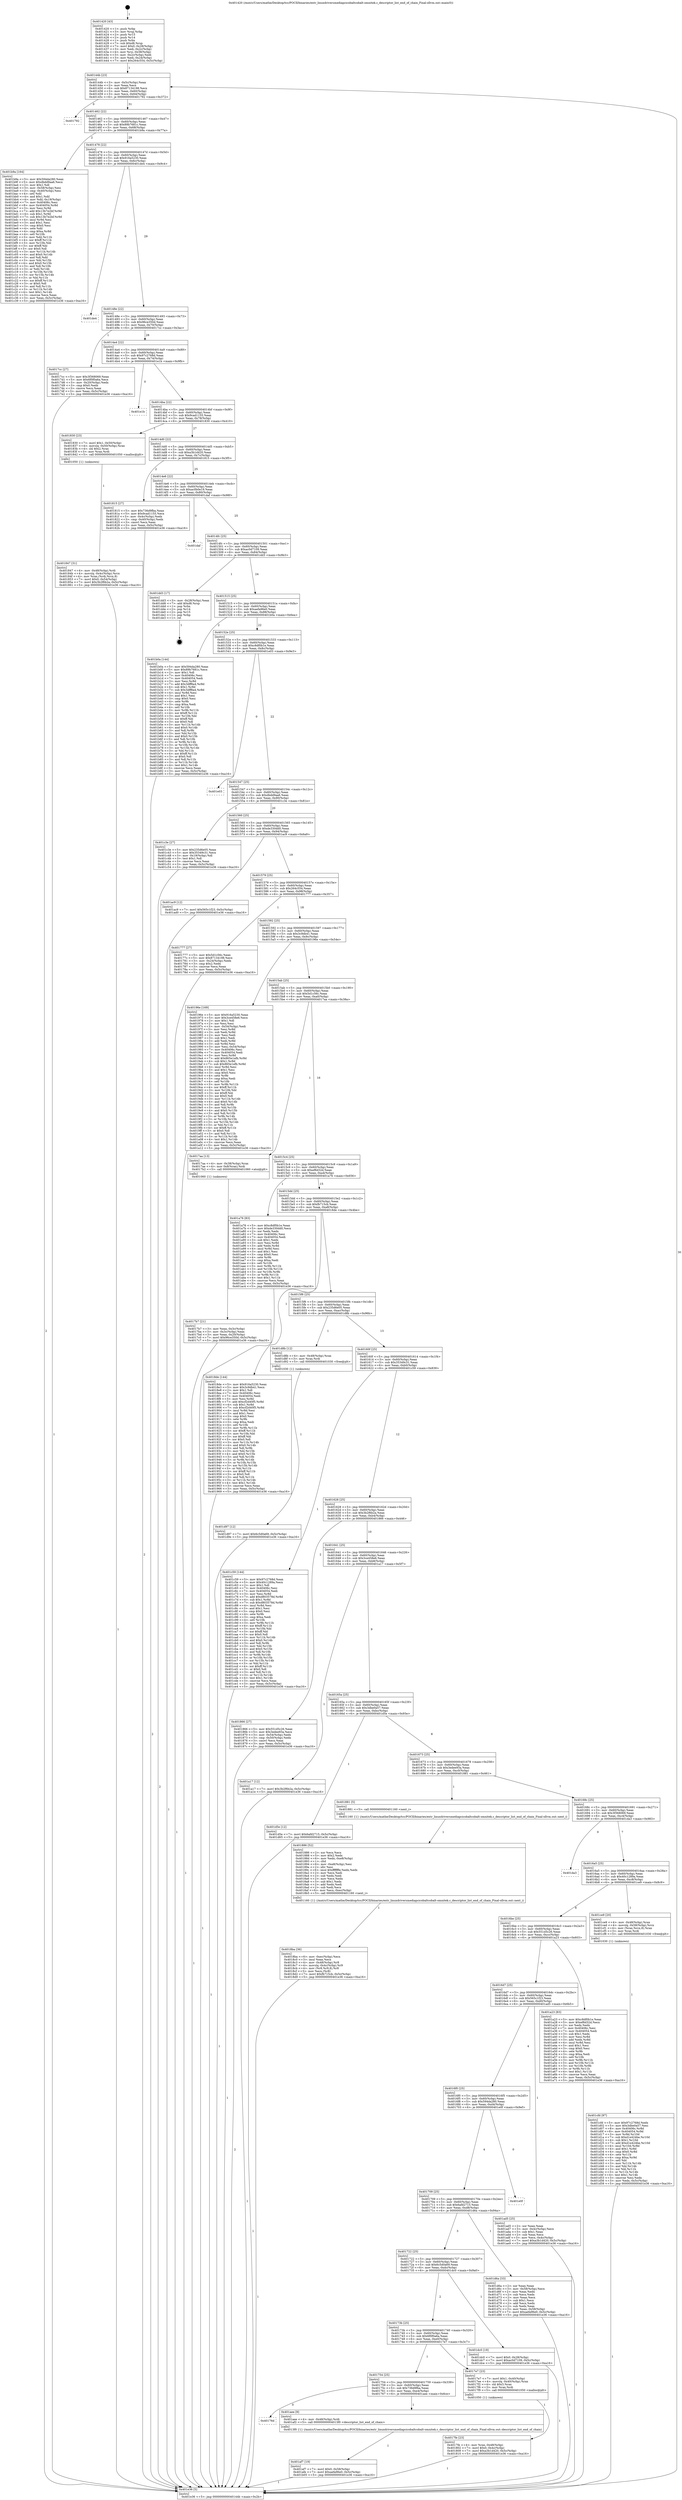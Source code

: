 digraph "0x401420" {
  label = "0x401420 (/mnt/c/Users/mathe/Desktop/tcc/POCII/binaries/extr_linuxdriversmediapcicobaltcobalt-omnitek.c_descriptor_list_end_of_chain_Final-ollvm.out::main(0))"
  labelloc = "t"
  node[shape=record]

  Entry [label="",width=0.3,height=0.3,shape=circle,fillcolor=black,style=filled]
  "0x40144b" [label="{
     0x40144b [23]\l
     | [instrs]\l
     &nbsp;&nbsp;0x40144b \<+3\>: mov -0x5c(%rbp),%eax\l
     &nbsp;&nbsp;0x40144e \<+2\>: mov %eax,%ecx\l
     &nbsp;&nbsp;0x401450 \<+6\>: sub $0x87134198,%ecx\l
     &nbsp;&nbsp;0x401456 \<+3\>: mov %eax,-0x60(%rbp)\l
     &nbsp;&nbsp;0x401459 \<+3\>: mov %ecx,-0x64(%rbp)\l
     &nbsp;&nbsp;0x40145c \<+6\>: je 0000000000401792 \<main+0x372\>\l
  }"]
  "0x401792" [label="{
     0x401792\l
  }", style=dashed]
  "0x401462" [label="{
     0x401462 [22]\l
     | [instrs]\l
     &nbsp;&nbsp;0x401462 \<+5\>: jmp 0000000000401467 \<main+0x47\>\l
     &nbsp;&nbsp;0x401467 \<+3\>: mov -0x60(%rbp),%eax\l
     &nbsp;&nbsp;0x40146a \<+5\>: sub $0x89b7681c,%eax\l
     &nbsp;&nbsp;0x40146f \<+3\>: mov %eax,-0x68(%rbp)\l
     &nbsp;&nbsp;0x401472 \<+6\>: je 0000000000401b9a \<main+0x77a\>\l
  }"]
  Exit [label="",width=0.3,height=0.3,shape=circle,fillcolor=black,style=filled,peripheries=2]
  "0x401b9a" [label="{
     0x401b9a [164]\l
     | [instrs]\l
     &nbsp;&nbsp;0x401b9a \<+5\>: mov $0x594da280,%eax\l
     &nbsp;&nbsp;0x401b9f \<+5\>: mov $0xdbdd9aa6,%ecx\l
     &nbsp;&nbsp;0x401ba4 \<+2\>: mov $0x1,%dl\l
     &nbsp;&nbsp;0x401ba6 \<+3\>: mov -0x58(%rbp),%esi\l
     &nbsp;&nbsp;0x401ba9 \<+3\>: cmp -0x40(%rbp),%esi\l
     &nbsp;&nbsp;0x401bac \<+4\>: setl %dil\l
     &nbsp;&nbsp;0x401bb0 \<+4\>: and $0x1,%dil\l
     &nbsp;&nbsp;0x401bb4 \<+4\>: mov %dil,-0x19(%rbp)\l
     &nbsp;&nbsp;0x401bb8 \<+7\>: mov 0x40406c,%esi\l
     &nbsp;&nbsp;0x401bbf \<+8\>: mov 0x404054,%r8d\l
     &nbsp;&nbsp;0x401bc7 \<+3\>: mov %esi,%r9d\l
     &nbsp;&nbsp;0x401bca \<+7\>: add $0x13b7e2bf,%r9d\l
     &nbsp;&nbsp;0x401bd1 \<+4\>: sub $0x1,%r9d\l
     &nbsp;&nbsp;0x401bd5 \<+7\>: sub $0x13b7e2bf,%r9d\l
     &nbsp;&nbsp;0x401bdc \<+4\>: imul %r9d,%esi\l
     &nbsp;&nbsp;0x401be0 \<+3\>: and $0x1,%esi\l
     &nbsp;&nbsp;0x401be3 \<+3\>: cmp $0x0,%esi\l
     &nbsp;&nbsp;0x401be6 \<+4\>: sete %dil\l
     &nbsp;&nbsp;0x401bea \<+4\>: cmp $0xa,%r8d\l
     &nbsp;&nbsp;0x401bee \<+4\>: setl %r10b\l
     &nbsp;&nbsp;0x401bf2 \<+3\>: mov %dil,%r11b\l
     &nbsp;&nbsp;0x401bf5 \<+4\>: xor $0xff,%r11b\l
     &nbsp;&nbsp;0x401bf9 \<+3\>: mov %r10b,%bl\l
     &nbsp;&nbsp;0x401bfc \<+3\>: xor $0xff,%bl\l
     &nbsp;&nbsp;0x401bff \<+3\>: xor $0x0,%dl\l
     &nbsp;&nbsp;0x401c02 \<+3\>: mov %r11b,%r14b\l
     &nbsp;&nbsp;0x401c05 \<+4\>: and $0x0,%r14b\l
     &nbsp;&nbsp;0x401c09 \<+3\>: and %dl,%dil\l
     &nbsp;&nbsp;0x401c0c \<+3\>: mov %bl,%r15b\l
     &nbsp;&nbsp;0x401c0f \<+4\>: and $0x0,%r15b\l
     &nbsp;&nbsp;0x401c13 \<+3\>: and %dl,%r10b\l
     &nbsp;&nbsp;0x401c16 \<+3\>: or %dil,%r14b\l
     &nbsp;&nbsp;0x401c19 \<+3\>: or %r10b,%r15b\l
     &nbsp;&nbsp;0x401c1c \<+3\>: xor %r15b,%r14b\l
     &nbsp;&nbsp;0x401c1f \<+3\>: or %bl,%r11b\l
     &nbsp;&nbsp;0x401c22 \<+4\>: xor $0xff,%r11b\l
     &nbsp;&nbsp;0x401c26 \<+3\>: or $0x0,%dl\l
     &nbsp;&nbsp;0x401c29 \<+3\>: and %dl,%r11b\l
     &nbsp;&nbsp;0x401c2c \<+3\>: or %r11b,%r14b\l
     &nbsp;&nbsp;0x401c2f \<+4\>: test $0x1,%r14b\l
     &nbsp;&nbsp;0x401c33 \<+3\>: cmovne %ecx,%eax\l
     &nbsp;&nbsp;0x401c36 \<+3\>: mov %eax,-0x5c(%rbp)\l
     &nbsp;&nbsp;0x401c39 \<+5\>: jmp 0000000000401e36 \<main+0xa16\>\l
  }"]
  "0x401478" [label="{
     0x401478 [22]\l
     | [instrs]\l
     &nbsp;&nbsp;0x401478 \<+5\>: jmp 000000000040147d \<main+0x5d\>\l
     &nbsp;&nbsp;0x40147d \<+3\>: mov -0x60(%rbp),%eax\l
     &nbsp;&nbsp;0x401480 \<+5\>: sub $0x916a5230,%eax\l
     &nbsp;&nbsp;0x401485 \<+3\>: mov %eax,-0x6c(%rbp)\l
     &nbsp;&nbsp;0x401488 \<+6\>: je 0000000000401de4 \<main+0x9c4\>\l
  }"]
  "0x401d97" [label="{
     0x401d97 [12]\l
     | [instrs]\l
     &nbsp;&nbsp;0x401d97 \<+7\>: movl $0x6c5d0a69,-0x5c(%rbp)\l
     &nbsp;&nbsp;0x401d9e \<+5\>: jmp 0000000000401e36 \<main+0xa16\>\l
  }"]
  "0x401de4" [label="{
     0x401de4\l
  }", style=dashed]
  "0x40148e" [label="{
     0x40148e [22]\l
     | [instrs]\l
     &nbsp;&nbsp;0x40148e \<+5\>: jmp 0000000000401493 \<main+0x73\>\l
     &nbsp;&nbsp;0x401493 \<+3\>: mov -0x60(%rbp),%eax\l
     &nbsp;&nbsp;0x401496 \<+5\>: sub $0x96ce350d,%eax\l
     &nbsp;&nbsp;0x40149b \<+3\>: mov %eax,-0x70(%rbp)\l
     &nbsp;&nbsp;0x40149e \<+6\>: je 00000000004017cc \<main+0x3ac\>\l
  }"]
  "0x401cfd" [label="{
     0x401cfd [97]\l
     | [instrs]\l
     &nbsp;&nbsp;0x401cfd \<+5\>: mov $0x97c2768d,%edx\l
     &nbsp;&nbsp;0x401d02 \<+5\>: mov $0x3dbe0a57,%esi\l
     &nbsp;&nbsp;0x401d07 \<+8\>: mov 0x40406c,%r8d\l
     &nbsp;&nbsp;0x401d0f \<+8\>: mov 0x404054,%r9d\l
     &nbsp;&nbsp;0x401d17 \<+3\>: mov %r8d,%r10d\l
     &nbsp;&nbsp;0x401d1a \<+7\>: sub $0xd1e424be,%r10d\l
     &nbsp;&nbsp;0x401d21 \<+4\>: sub $0x1,%r10d\l
     &nbsp;&nbsp;0x401d25 \<+7\>: add $0xd1e424be,%r10d\l
     &nbsp;&nbsp;0x401d2c \<+4\>: imul %r10d,%r8d\l
     &nbsp;&nbsp;0x401d30 \<+4\>: and $0x1,%r8d\l
     &nbsp;&nbsp;0x401d34 \<+4\>: cmp $0x0,%r8d\l
     &nbsp;&nbsp;0x401d38 \<+4\>: sete %r11b\l
     &nbsp;&nbsp;0x401d3c \<+4\>: cmp $0xa,%r9d\l
     &nbsp;&nbsp;0x401d40 \<+3\>: setl %bl\l
     &nbsp;&nbsp;0x401d43 \<+3\>: mov %r11b,%r14b\l
     &nbsp;&nbsp;0x401d46 \<+3\>: and %bl,%r14b\l
     &nbsp;&nbsp;0x401d49 \<+3\>: xor %bl,%r11b\l
     &nbsp;&nbsp;0x401d4c \<+3\>: or %r11b,%r14b\l
     &nbsp;&nbsp;0x401d4f \<+4\>: test $0x1,%r14b\l
     &nbsp;&nbsp;0x401d53 \<+3\>: cmovne %esi,%edx\l
     &nbsp;&nbsp;0x401d56 \<+3\>: mov %edx,-0x5c(%rbp)\l
     &nbsp;&nbsp;0x401d59 \<+5\>: jmp 0000000000401e36 \<main+0xa16\>\l
  }"]
  "0x4017cc" [label="{
     0x4017cc [27]\l
     | [instrs]\l
     &nbsp;&nbsp;0x4017cc \<+5\>: mov $0x3f368069,%eax\l
     &nbsp;&nbsp;0x4017d1 \<+5\>: mov $0x6f0f0a6a,%ecx\l
     &nbsp;&nbsp;0x4017d6 \<+3\>: mov -0x20(%rbp),%edx\l
     &nbsp;&nbsp;0x4017d9 \<+3\>: cmp $0x0,%edx\l
     &nbsp;&nbsp;0x4017dc \<+3\>: cmove %ecx,%eax\l
     &nbsp;&nbsp;0x4017df \<+3\>: mov %eax,-0x5c(%rbp)\l
     &nbsp;&nbsp;0x4017e2 \<+5\>: jmp 0000000000401e36 \<main+0xa16\>\l
  }"]
  "0x4014a4" [label="{
     0x4014a4 [22]\l
     | [instrs]\l
     &nbsp;&nbsp;0x4014a4 \<+5\>: jmp 00000000004014a9 \<main+0x89\>\l
     &nbsp;&nbsp;0x4014a9 \<+3\>: mov -0x60(%rbp),%eax\l
     &nbsp;&nbsp;0x4014ac \<+5\>: sub $0x97c2768d,%eax\l
     &nbsp;&nbsp;0x4014b1 \<+3\>: mov %eax,-0x74(%rbp)\l
     &nbsp;&nbsp;0x4014b4 \<+6\>: je 0000000000401e1b \<main+0x9fb\>\l
  }"]
  "0x401af7" [label="{
     0x401af7 [19]\l
     | [instrs]\l
     &nbsp;&nbsp;0x401af7 \<+7\>: movl $0x0,-0x58(%rbp)\l
     &nbsp;&nbsp;0x401afe \<+7\>: movl $0xaefa96e0,-0x5c(%rbp)\l
     &nbsp;&nbsp;0x401b05 \<+5\>: jmp 0000000000401e36 \<main+0xa16\>\l
  }"]
  "0x401e1b" [label="{
     0x401e1b\l
  }", style=dashed]
  "0x4014ba" [label="{
     0x4014ba [22]\l
     | [instrs]\l
     &nbsp;&nbsp;0x4014ba \<+5\>: jmp 00000000004014bf \<main+0x9f\>\l
     &nbsp;&nbsp;0x4014bf \<+3\>: mov -0x60(%rbp),%eax\l
     &nbsp;&nbsp;0x4014c2 \<+5\>: sub $0x9cad1155,%eax\l
     &nbsp;&nbsp;0x4014c7 \<+3\>: mov %eax,-0x78(%rbp)\l
     &nbsp;&nbsp;0x4014ca \<+6\>: je 0000000000401830 \<main+0x410\>\l
  }"]
  "0x40176d" [label="{
     0x40176d\l
  }", style=dashed]
  "0x401830" [label="{
     0x401830 [23]\l
     | [instrs]\l
     &nbsp;&nbsp;0x401830 \<+7\>: movl $0x1,-0x50(%rbp)\l
     &nbsp;&nbsp;0x401837 \<+4\>: movslq -0x50(%rbp),%rax\l
     &nbsp;&nbsp;0x40183b \<+4\>: shl $0x2,%rax\l
     &nbsp;&nbsp;0x40183f \<+3\>: mov %rax,%rdi\l
     &nbsp;&nbsp;0x401842 \<+5\>: call 0000000000401050 \<malloc@plt\>\l
     | [calls]\l
     &nbsp;&nbsp;0x401050 \{1\} (unknown)\l
  }"]
  "0x4014d0" [label="{
     0x4014d0 [22]\l
     | [instrs]\l
     &nbsp;&nbsp;0x4014d0 \<+5\>: jmp 00000000004014d5 \<main+0xb5\>\l
     &nbsp;&nbsp;0x4014d5 \<+3\>: mov -0x60(%rbp),%eax\l
     &nbsp;&nbsp;0x4014d8 \<+5\>: sub $0xa3b1d420,%eax\l
     &nbsp;&nbsp;0x4014dd \<+3\>: mov %eax,-0x7c(%rbp)\l
     &nbsp;&nbsp;0x4014e0 \<+6\>: je 0000000000401815 \<main+0x3f5\>\l
  }"]
  "0x401aee" [label="{
     0x401aee [9]\l
     | [instrs]\l
     &nbsp;&nbsp;0x401aee \<+4\>: mov -0x48(%rbp),%rdi\l
     &nbsp;&nbsp;0x401af2 \<+5\>: call 00000000004013f0 \<descriptor_list_end_of_chain\>\l
     | [calls]\l
     &nbsp;&nbsp;0x4013f0 \{1\} (/mnt/c/Users/mathe/Desktop/tcc/POCII/binaries/extr_linuxdriversmediapcicobaltcobalt-omnitek.c_descriptor_list_end_of_chain_Final-ollvm.out::descriptor_list_end_of_chain)\l
  }"]
  "0x401815" [label="{
     0x401815 [27]\l
     | [instrs]\l
     &nbsp;&nbsp;0x401815 \<+5\>: mov $0x736d9fba,%eax\l
     &nbsp;&nbsp;0x40181a \<+5\>: mov $0x9cad1155,%ecx\l
     &nbsp;&nbsp;0x40181f \<+3\>: mov -0x4c(%rbp),%edx\l
     &nbsp;&nbsp;0x401822 \<+3\>: cmp -0x40(%rbp),%edx\l
     &nbsp;&nbsp;0x401825 \<+3\>: cmovl %ecx,%eax\l
     &nbsp;&nbsp;0x401828 \<+3\>: mov %eax,-0x5c(%rbp)\l
     &nbsp;&nbsp;0x40182b \<+5\>: jmp 0000000000401e36 \<main+0xa16\>\l
  }"]
  "0x4014e6" [label="{
     0x4014e6 [22]\l
     | [instrs]\l
     &nbsp;&nbsp;0x4014e6 \<+5\>: jmp 00000000004014eb \<main+0xcb\>\l
     &nbsp;&nbsp;0x4014eb \<+3\>: mov -0x60(%rbp),%eax\l
     &nbsp;&nbsp;0x4014ee \<+5\>: sub $0xac0b0e19,%eax\l
     &nbsp;&nbsp;0x4014f3 \<+3\>: mov %eax,-0x80(%rbp)\l
     &nbsp;&nbsp;0x4014f6 \<+6\>: je 0000000000401daf \<main+0x98f\>\l
  }"]
  "0x4018ba" [label="{
     0x4018ba [36]\l
     | [instrs]\l
     &nbsp;&nbsp;0x4018ba \<+6\>: mov -0xec(%rbp),%ecx\l
     &nbsp;&nbsp;0x4018c0 \<+3\>: imul %eax,%ecx\l
     &nbsp;&nbsp;0x4018c3 \<+4\>: mov -0x48(%rbp),%r8\l
     &nbsp;&nbsp;0x4018c7 \<+4\>: movslq -0x4c(%rbp),%r9\l
     &nbsp;&nbsp;0x4018cb \<+4\>: mov (%r8,%r9,8),%r8\l
     &nbsp;&nbsp;0x4018cf \<+3\>: mov %ecx,(%r8)\l
     &nbsp;&nbsp;0x4018d2 \<+7\>: movl $0xfb715cb,-0x5c(%rbp)\l
     &nbsp;&nbsp;0x4018d9 \<+5\>: jmp 0000000000401e36 \<main+0xa16\>\l
  }"]
  "0x401daf" [label="{
     0x401daf\l
  }", style=dashed]
  "0x4014fc" [label="{
     0x4014fc [25]\l
     | [instrs]\l
     &nbsp;&nbsp;0x4014fc \<+5\>: jmp 0000000000401501 \<main+0xe1\>\l
     &nbsp;&nbsp;0x401501 \<+3\>: mov -0x60(%rbp),%eax\l
     &nbsp;&nbsp;0x401504 \<+5\>: sub $0xac0d7109,%eax\l
     &nbsp;&nbsp;0x401509 \<+6\>: mov %eax,-0x84(%rbp)\l
     &nbsp;&nbsp;0x40150f \<+6\>: je 0000000000401dd3 \<main+0x9b3\>\l
  }"]
  "0x401886" [label="{
     0x401886 [52]\l
     | [instrs]\l
     &nbsp;&nbsp;0x401886 \<+2\>: xor %ecx,%ecx\l
     &nbsp;&nbsp;0x401888 \<+5\>: mov $0x2,%edx\l
     &nbsp;&nbsp;0x40188d \<+6\>: mov %edx,-0xe8(%rbp)\l
     &nbsp;&nbsp;0x401893 \<+1\>: cltd\l
     &nbsp;&nbsp;0x401894 \<+6\>: mov -0xe8(%rbp),%esi\l
     &nbsp;&nbsp;0x40189a \<+2\>: idiv %esi\l
     &nbsp;&nbsp;0x40189c \<+6\>: imul $0xfffffffe,%edx,%edx\l
     &nbsp;&nbsp;0x4018a2 \<+2\>: mov %ecx,%edi\l
     &nbsp;&nbsp;0x4018a4 \<+2\>: sub %edx,%edi\l
     &nbsp;&nbsp;0x4018a6 \<+2\>: mov %ecx,%edx\l
     &nbsp;&nbsp;0x4018a8 \<+3\>: sub $0x1,%edx\l
     &nbsp;&nbsp;0x4018ab \<+2\>: add %edx,%edi\l
     &nbsp;&nbsp;0x4018ad \<+2\>: sub %edi,%ecx\l
     &nbsp;&nbsp;0x4018af \<+6\>: mov %ecx,-0xec(%rbp)\l
     &nbsp;&nbsp;0x4018b5 \<+5\>: call 0000000000401160 \<next_i\>\l
     | [calls]\l
     &nbsp;&nbsp;0x401160 \{1\} (/mnt/c/Users/mathe/Desktop/tcc/POCII/binaries/extr_linuxdriversmediapcicobaltcobalt-omnitek.c_descriptor_list_end_of_chain_Final-ollvm.out::next_i)\l
  }"]
  "0x401dd3" [label="{
     0x401dd3 [17]\l
     | [instrs]\l
     &nbsp;&nbsp;0x401dd3 \<+3\>: mov -0x28(%rbp),%eax\l
     &nbsp;&nbsp;0x401dd6 \<+7\>: add $0xd8,%rsp\l
     &nbsp;&nbsp;0x401ddd \<+1\>: pop %rbx\l
     &nbsp;&nbsp;0x401dde \<+2\>: pop %r14\l
     &nbsp;&nbsp;0x401de0 \<+2\>: pop %r15\l
     &nbsp;&nbsp;0x401de2 \<+1\>: pop %rbp\l
     &nbsp;&nbsp;0x401de3 \<+1\>: ret\l
  }"]
  "0x401515" [label="{
     0x401515 [25]\l
     | [instrs]\l
     &nbsp;&nbsp;0x401515 \<+5\>: jmp 000000000040151a \<main+0xfa\>\l
     &nbsp;&nbsp;0x40151a \<+3\>: mov -0x60(%rbp),%eax\l
     &nbsp;&nbsp;0x40151d \<+5\>: sub $0xaefa96e0,%eax\l
     &nbsp;&nbsp;0x401522 \<+6\>: mov %eax,-0x88(%rbp)\l
     &nbsp;&nbsp;0x401528 \<+6\>: je 0000000000401b0a \<main+0x6ea\>\l
  }"]
  "0x401847" [label="{
     0x401847 [31]\l
     | [instrs]\l
     &nbsp;&nbsp;0x401847 \<+4\>: mov -0x48(%rbp),%rdi\l
     &nbsp;&nbsp;0x40184b \<+4\>: movslq -0x4c(%rbp),%rcx\l
     &nbsp;&nbsp;0x40184f \<+4\>: mov %rax,(%rdi,%rcx,8)\l
     &nbsp;&nbsp;0x401853 \<+7\>: movl $0x0,-0x54(%rbp)\l
     &nbsp;&nbsp;0x40185a \<+7\>: movl $0x3b2f6b2a,-0x5c(%rbp)\l
     &nbsp;&nbsp;0x401861 \<+5\>: jmp 0000000000401e36 \<main+0xa16\>\l
  }"]
  "0x401b0a" [label="{
     0x401b0a [144]\l
     | [instrs]\l
     &nbsp;&nbsp;0x401b0a \<+5\>: mov $0x594da280,%eax\l
     &nbsp;&nbsp;0x401b0f \<+5\>: mov $0x89b7681c,%ecx\l
     &nbsp;&nbsp;0x401b14 \<+2\>: mov $0x1,%dl\l
     &nbsp;&nbsp;0x401b16 \<+7\>: mov 0x40406c,%esi\l
     &nbsp;&nbsp;0x401b1d \<+7\>: mov 0x404054,%edi\l
     &nbsp;&nbsp;0x401b24 \<+3\>: mov %esi,%r8d\l
     &nbsp;&nbsp;0x401b27 \<+7\>: add $0x3dff8a4,%r8d\l
     &nbsp;&nbsp;0x401b2e \<+4\>: sub $0x1,%r8d\l
     &nbsp;&nbsp;0x401b32 \<+7\>: sub $0x3dff8a4,%r8d\l
     &nbsp;&nbsp;0x401b39 \<+4\>: imul %r8d,%esi\l
     &nbsp;&nbsp;0x401b3d \<+3\>: and $0x1,%esi\l
     &nbsp;&nbsp;0x401b40 \<+3\>: cmp $0x0,%esi\l
     &nbsp;&nbsp;0x401b43 \<+4\>: sete %r9b\l
     &nbsp;&nbsp;0x401b47 \<+3\>: cmp $0xa,%edi\l
     &nbsp;&nbsp;0x401b4a \<+4\>: setl %r10b\l
     &nbsp;&nbsp;0x401b4e \<+3\>: mov %r9b,%r11b\l
     &nbsp;&nbsp;0x401b51 \<+4\>: xor $0xff,%r11b\l
     &nbsp;&nbsp;0x401b55 \<+3\>: mov %r10b,%bl\l
     &nbsp;&nbsp;0x401b58 \<+3\>: xor $0xff,%bl\l
     &nbsp;&nbsp;0x401b5b \<+3\>: xor $0x0,%dl\l
     &nbsp;&nbsp;0x401b5e \<+3\>: mov %r11b,%r14b\l
     &nbsp;&nbsp;0x401b61 \<+4\>: and $0x0,%r14b\l
     &nbsp;&nbsp;0x401b65 \<+3\>: and %dl,%r9b\l
     &nbsp;&nbsp;0x401b68 \<+3\>: mov %bl,%r15b\l
     &nbsp;&nbsp;0x401b6b \<+4\>: and $0x0,%r15b\l
     &nbsp;&nbsp;0x401b6f \<+3\>: and %dl,%r10b\l
     &nbsp;&nbsp;0x401b72 \<+3\>: or %r9b,%r14b\l
     &nbsp;&nbsp;0x401b75 \<+3\>: or %r10b,%r15b\l
     &nbsp;&nbsp;0x401b78 \<+3\>: xor %r15b,%r14b\l
     &nbsp;&nbsp;0x401b7b \<+3\>: or %bl,%r11b\l
     &nbsp;&nbsp;0x401b7e \<+4\>: xor $0xff,%r11b\l
     &nbsp;&nbsp;0x401b82 \<+3\>: or $0x0,%dl\l
     &nbsp;&nbsp;0x401b85 \<+3\>: and %dl,%r11b\l
     &nbsp;&nbsp;0x401b88 \<+3\>: or %r11b,%r14b\l
     &nbsp;&nbsp;0x401b8b \<+4\>: test $0x1,%r14b\l
     &nbsp;&nbsp;0x401b8f \<+3\>: cmovne %ecx,%eax\l
     &nbsp;&nbsp;0x401b92 \<+3\>: mov %eax,-0x5c(%rbp)\l
     &nbsp;&nbsp;0x401b95 \<+5\>: jmp 0000000000401e36 \<main+0xa16\>\l
  }"]
  "0x40152e" [label="{
     0x40152e [25]\l
     | [instrs]\l
     &nbsp;&nbsp;0x40152e \<+5\>: jmp 0000000000401533 \<main+0x113\>\l
     &nbsp;&nbsp;0x401533 \<+3\>: mov -0x60(%rbp),%eax\l
     &nbsp;&nbsp;0x401536 \<+5\>: sub $0xc8df0b1e,%eax\l
     &nbsp;&nbsp;0x40153b \<+6\>: mov %eax,-0x8c(%rbp)\l
     &nbsp;&nbsp;0x401541 \<+6\>: je 0000000000401e03 \<main+0x9e3\>\l
  }"]
  "0x4017fe" [label="{
     0x4017fe [23]\l
     | [instrs]\l
     &nbsp;&nbsp;0x4017fe \<+4\>: mov %rax,-0x48(%rbp)\l
     &nbsp;&nbsp;0x401802 \<+7\>: movl $0x0,-0x4c(%rbp)\l
     &nbsp;&nbsp;0x401809 \<+7\>: movl $0xa3b1d420,-0x5c(%rbp)\l
     &nbsp;&nbsp;0x401810 \<+5\>: jmp 0000000000401e36 \<main+0xa16\>\l
  }"]
  "0x401e03" [label="{
     0x401e03\l
  }", style=dashed]
  "0x401547" [label="{
     0x401547 [25]\l
     | [instrs]\l
     &nbsp;&nbsp;0x401547 \<+5\>: jmp 000000000040154c \<main+0x12c\>\l
     &nbsp;&nbsp;0x40154c \<+3\>: mov -0x60(%rbp),%eax\l
     &nbsp;&nbsp;0x40154f \<+5\>: sub $0xdbdd9aa6,%eax\l
     &nbsp;&nbsp;0x401554 \<+6\>: mov %eax,-0x90(%rbp)\l
     &nbsp;&nbsp;0x40155a \<+6\>: je 0000000000401c3e \<main+0x81e\>\l
  }"]
  "0x401754" [label="{
     0x401754 [25]\l
     | [instrs]\l
     &nbsp;&nbsp;0x401754 \<+5\>: jmp 0000000000401759 \<main+0x339\>\l
     &nbsp;&nbsp;0x401759 \<+3\>: mov -0x60(%rbp),%eax\l
     &nbsp;&nbsp;0x40175c \<+5\>: sub $0x736d9fba,%eax\l
     &nbsp;&nbsp;0x401761 \<+6\>: mov %eax,-0xe4(%rbp)\l
     &nbsp;&nbsp;0x401767 \<+6\>: je 0000000000401aee \<main+0x6ce\>\l
  }"]
  "0x401c3e" [label="{
     0x401c3e [27]\l
     | [instrs]\l
     &nbsp;&nbsp;0x401c3e \<+5\>: mov $0x235d6e05,%eax\l
     &nbsp;&nbsp;0x401c43 \<+5\>: mov $0x35349c31,%ecx\l
     &nbsp;&nbsp;0x401c48 \<+3\>: mov -0x19(%rbp),%dl\l
     &nbsp;&nbsp;0x401c4b \<+3\>: test $0x1,%dl\l
     &nbsp;&nbsp;0x401c4e \<+3\>: cmovne %ecx,%eax\l
     &nbsp;&nbsp;0x401c51 \<+3\>: mov %eax,-0x5c(%rbp)\l
     &nbsp;&nbsp;0x401c54 \<+5\>: jmp 0000000000401e36 \<main+0xa16\>\l
  }"]
  "0x401560" [label="{
     0x401560 [25]\l
     | [instrs]\l
     &nbsp;&nbsp;0x401560 \<+5\>: jmp 0000000000401565 \<main+0x145\>\l
     &nbsp;&nbsp;0x401565 \<+3\>: mov -0x60(%rbp),%eax\l
     &nbsp;&nbsp;0x401568 \<+5\>: sub $0xde330dd0,%eax\l
     &nbsp;&nbsp;0x40156d \<+6\>: mov %eax,-0x94(%rbp)\l
     &nbsp;&nbsp;0x401573 \<+6\>: je 0000000000401ac9 \<main+0x6a9\>\l
  }"]
  "0x4017e7" [label="{
     0x4017e7 [23]\l
     | [instrs]\l
     &nbsp;&nbsp;0x4017e7 \<+7\>: movl $0x1,-0x40(%rbp)\l
     &nbsp;&nbsp;0x4017ee \<+4\>: movslq -0x40(%rbp),%rax\l
     &nbsp;&nbsp;0x4017f2 \<+4\>: shl $0x3,%rax\l
     &nbsp;&nbsp;0x4017f6 \<+3\>: mov %rax,%rdi\l
     &nbsp;&nbsp;0x4017f9 \<+5\>: call 0000000000401050 \<malloc@plt\>\l
     | [calls]\l
     &nbsp;&nbsp;0x401050 \{1\} (unknown)\l
  }"]
  "0x401ac9" [label="{
     0x401ac9 [12]\l
     | [instrs]\l
     &nbsp;&nbsp;0x401ac9 \<+7\>: movl $0x565c1f23,-0x5c(%rbp)\l
     &nbsp;&nbsp;0x401ad0 \<+5\>: jmp 0000000000401e36 \<main+0xa16\>\l
  }"]
  "0x401579" [label="{
     0x401579 [25]\l
     | [instrs]\l
     &nbsp;&nbsp;0x401579 \<+5\>: jmp 000000000040157e \<main+0x15e\>\l
     &nbsp;&nbsp;0x40157e \<+3\>: mov -0x60(%rbp),%eax\l
     &nbsp;&nbsp;0x401581 \<+5\>: sub $0x264c554,%eax\l
     &nbsp;&nbsp;0x401586 \<+6\>: mov %eax,-0x98(%rbp)\l
     &nbsp;&nbsp;0x40158c \<+6\>: je 0000000000401777 \<main+0x357\>\l
  }"]
  "0x40173b" [label="{
     0x40173b [25]\l
     | [instrs]\l
     &nbsp;&nbsp;0x40173b \<+5\>: jmp 0000000000401740 \<main+0x320\>\l
     &nbsp;&nbsp;0x401740 \<+3\>: mov -0x60(%rbp),%eax\l
     &nbsp;&nbsp;0x401743 \<+5\>: sub $0x6f0f0a6a,%eax\l
     &nbsp;&nbsp;0x401748 \<+6\>: mov %eax,-0xe0(%rbp)\l
     &nbsp;&nbsp;0x40174e \<+6\>: je 00000000004017e7 \<main+0x3c7\>\l
  }"]
  "0x401777" [label="{
     0x401777 [27]\l
     | [instrs]\l
     &nbsp;&nbsp;0x401777 \<+5\>: mov $0x5d1c56c,%eax\l
     &nbsp;&nbsp;0x40177c \<+5\>: mov $0x87134198,%ecx\l
     &nbsp;&nbsp;0x401781 \<+3\>: mov -0x24(%rbp),%edx\l
     &nbsp;&nbsp;0x401784 \<+3\>: cmp $0x2,%edx\l
     &nbsp;&nbsp;0x401787 \<+3\>: cmovne %ecx,%eax\l
     &nbsp;&nbsp;0x40178a \<+3\>: mov %eax,-0x5c(%rbp)\l
     &nbsp;&nbsp;0x40178d \<+5\>: jmp 0000000000401e36 \<main+0xa16\>\l
  }"]
  "0x401592" [label="{
     0x401592 [25]\l
     | [instrs]\l
     &nbsp;&nbsp;0x401592 \<+5\>: jmp 0000000000401597 \<main+0x177\>\l
     &nbsp;&nbsp;0x401597 \<+3\>: mov -0x60(%rbp),%eax\l
     &nbsp;&nbsp;0x40159a \<+5\>: sub $0x3c9db41,%eax\l
     &nbsp;&nbsp;0x40159f \<+6\>: mov %eax,-0x9c(%rbp)\l
     &nbsp;&nbsp;0x4015a5 \<+6\>: je 000000000040196e \<main+0x54e\>\l
  }"]
  "0x401e36" [label="{
     0x401e36 [5]\l
     | [instrs]\l
     &nbsp;&nbsp;0x401e36 \<+5\>: jmp 000000000040144b \<main+0x2b\>\l
  }"]
  "0x401420" [label="{
     0x401420 [43]\l
     | [instrs]\l
     &nbsp;&nbsp;0x401420 \<+1\>: push %rbp\l
     &nbsp;&nbsp;0x401421 \<+3\>: mov %rsp,%rbp\l
     &nbsp;&nbsp;0x401424 \<+2\>: push %r15\l
     &nbsp;&nbsp;0x401426 \<+2\>: push %r14\l
     &nbsp;&nbsp;0x401428 \<+1\>: push %rbx\l
     &nbsp;&nbsp;0x401429 \<+7\>: sub $0xd8,%rsp\l
     &nbsp;&nbsp;0x401430 \<+7\>: movl $0x0,-0x28(%rbp)\l
     &nbsp;&nbsp;0x401437 \<+3\>: mov %edi,-0x2c(%rbp)\l
     &nbsp;&nbsp;0x40143a \<+4\>: mov %rsi,-0x38(%rbp)\l
     &nbsp;&nbsp;0x40143e \<+3\>: mov -0x2c(%rbp),%edi\l
     &nbsp;&nbsp;0x401441 \<+3\>: mov %edi,-0x24(%rbp)\l
     &nbsp;&nbsp;0x401444 \<+7\>: movl $0x264c554,-0x5c(%rbp)\l
  }"]
  "0x401dc0" [label="{
     0x401dc0 [19]\l
     | [instrs]\l
     &nbsp;&nbsp;0x401dc0 \<+7\>: movl $0x0,-0x28(%rbp)\l
     &nbsp;&nbsp;0x401dc7 \<+7\>: movl $0xac0d7109,-0x5c(%rbp)\l
     &nbsp;&nbsp;0x401dce \<+5\>: jmp 0000000000401e36 \<main+0xa16\>\l
  }"]
  "0x40196e" [label="{
     0x40196e [169]\l
     | [instrs]\l
     &nbsp;&nbsp;0x40196e \<+5\>: mov $0x916a5230,%eax\l
     &nbsp;&nbsp;0x401973 \<+5\>: mov $0x3ce458e6,%ecx\l
     &nbsp;&nbsp;0x401978 \<+2\>: mov $0x1,%dl\l
     &nbsp;&nbsp;0x40197a \<+2\>: xor %esi,%esi\l
     &nbsp;&nbsp;0x40197c \<+3\>: mov -0x54(%rbp),%edi\l
     &nbsp;&nbsp;0x40197f \<+3\>: mov %esi,%r8d\l
     &nbsp;&nbsp;0x401982 \<+3\>: sub %edi,%r8d\l
     &nbsp;&nbsp;0x401985 \<+2\>: mov %esi,%edi\l
     &nbsp;&nbsp;0x401987 \<+3\>: sub $0x1,%edi\l
     &nbsp;&nbsp;0x40198a \<+3\>: add %edi,%r8d\l
     &nbsp;&nbsp;0x40198d \<+3\>: sub %r8d,%esi\l
     &nbsp;&nbsp;0x401990 \<+3\>: mov %esi,-0x54(%rbp)\l
     &nbsp;&nbsp;0x401993 \<+7\>: mov 0x40406c,%esi\l
     &nbsp;&nbsp;0x40199a \<+7\>: mov 0x404054,%edi\l
     &nbsp;&nbsp;0x4019a1 \<+3\>: mov %esi,%r8d\l
     &nbsp;&nbsp;0x4019a4 \<+7\>: add $0x865e1efb,%r8d\l
     &nbsp;&nbsp;0x4019ab \<+4\>: sub $0x1,%r8d\l
     &nbsp;&nbsp;0x4019af \<+7\>: sub $0x865e1efb,%r8d\l
     &nbsp;&nbsp;0x4019b6 \<+4\>: imul %r8d,%esi\l
     &nbsp;&nbsp;0x4019ba \<+3\>: and $0x1,%esi\l
     &nbsp;&nbsp;0x4019bd \<+3\>: cmp $0x0,%esi\l
     &nbsp;&nbsp;0x4019c0 \<+4\>: sete %r9b\l
     &nbsp;&nbsp;0x4019c4 \<+3\>: cmp $0xa,%edi\l
     &nbsp;&nbsp;0x4019c7 \<+4\>: setl %r10b\l
     &nbsp;&nbsp;0x4019cb \<+3\>: mov %r9b,%r11b\l
     &nbsp;&nbsp;0x4019ce \<+4\>: xor $0xff,%r11b\l
     &nbsp;&nbsp;0x4019d2 \<+3\>: mov %r10b,%bl\l
     &nbsp;&nbsp;0x4019d5 \<+3\>: xor $0xff,%bl\l
     &nbsp;&nbsp;0x4019d8 \<+3\>: xor $0x0,%dl\l
     &nbsp;&nbsp;0x4019db \<+3\>: mov %r11b,%r14b\l
     &nbsp;&nbsp;0x4019de \<+4\>: and $0x0,%r14b\l
     &nbsp;&nbsp;0x4019e2 \<+3\>: and %dl,%r9b\l
     &nbsp;&nbsp;0x4019e5 \<+3\>: mov %bl,%r15b\l
     &nbsp;&nbsp;0x4019e8 \<+4\>: and $0x0,%r15b\l
     &nbsp;&nbsp;0x4019ec \<+3\>: and %dl,%r10b\l
     &nbsp;&nbsp;0x4019ef \<+3\>: or %r9b,%r14b\l
     &nbsp;&nbsp;0x4019f2 \<+3\>: or %r10b,%r15b\l
     &nbsp;&nbsp;0x4019f5 \<+3\>: xor %r15b,%r14b\l
     &nbsp;&nbsp;0x4019f8 \<+3\>: or %bl,%r11b\l
     &nbsp;&nbsp;0x4019fb \<+4\>: xor $0xff,%r11b\l
     &nbsp;&nbsp;0x4019ff \<+3\>: or $0x0,%dl\l
     &nbsp;&nbsp;0x401a02 \<+3\>: and %dl,%r11b\l
     &nbsp;&nbsp;0x401a05 \<+3\>: or %r11b,%r14b\l
     &nbsp;&nbsp;0x401a08 \<+4\>: test $0x1,%r14b\l
     &nbsp;&nbsp;0x401a0c \<+3\>: cmovne %ecx,%eax\l
     &nbsp;&nbsp;0x401a0f \<+3\>: mov %eax,-0x5c(%rbp)\l
     &nbsp;&nbsp;0x401a12 \<+5\>: jmp 0000000000401e36 \<main+0xa16\>\l
  }"]
  "0x4015ab" [label="{
     0x4015ab [25]\l
     | [instrs]\l
     &nbsp;&nbsp;0x4015ab \<+5\>: jmp 00000000004015b0 \<main+0x190\>\l
     &nbsp;&nbsp;0x4015b0 \<+3\>: mov -0x60(%rbp),%eax\l
     &nbsp;&nbsp;0x4015b3 \<+5\>: sub $0x5d1c56c,%eax\l
     &nbsp;&nbsp;0x4015b8 \<+6\>: mov %eax,-0xa0(%rbp)\l
     &nbsp;&nbsp;0x4015be \<+6\>: je 00000000004017aa \<main+0x38a\>\l
  }"]
  "0x401722" [label="{
     0x401722 [25]\l
     | [instrs]\l
     &nbsp;&nbsp;0x401722 \<+5\>: jmp 0000000000401727 \<main+0x307\>\l
     &nbsp;&nbsp;0x401727 \<+3\>: mov -0x60(%rbp),%eax\l
     &nbsp;&nbsp;0x40172a \<+5\>: sub $0x6c5d0a69,%eax\l
     &nbsp;&nbsp;0x40172f \<+6\>: mov %eax,-0xdc(%rbp)\l
     &nbsp;&nbsp;0x401735 \<+6\>: je 0000000000401dc0 \<main+0x9a0\>\l
  }"]
  "0x4017aa" [label="{
     0x4017aa [13]\l
     | [instrs]\l
     &nbsp;&nbsp;0x4017aa \<+4\>: mov -0x38(%rbp),%rax\l
     &nbsp;&nbsp;0x4017ae \<+4\>: mov 0x8(%rax),%rdi\l
     &nbsp;&nbsp;0x4017b2 \<+5\>: call 0000000000401060 \<atoi@plt\>\l
     | [calls]\l
     &nbsp;&nbsp;0x401060 \{1\} (unknown)\l
  }"]
  "0x4015c4" [label="{
     0x4015c4 [25]\l
     | [instrs]\l
     &nbsp;&nbsp;0x4015c4 \<+5\>: jmp 00000000004015c9 \<main+0x1a9\>\l
     &nbsp;&nbsp;0x4015c9 \<+3\>: mov -0x60(%rbp),%eax\l
     &nbsp;&nbsp;0x4015cc \<+5\>: sub $0xef6d32d,%eax\l
     &nbsp;&nbsp;0x4015d1 \<+6\>: mov %eax,-0xa4(%rbp)\l
     &nbsp;&nbsp;0x4015d7 \<+6\>: je 0000000000401a76 \<main+0x656\>\l
  }"]
  "0x4017b7" [label="{
     0x4017b7 [21]\l
     | [instrs]\l
     &nbsp;&nbsp;0x4017b7 \<+3\>: mov %eax,-0x3c(%rbp)\l
     &nbsp;&nbsp;0x4017ba \<+3\>: mov -0x3c(%rbp),%eax\l
     &nbsp;&nbsp;0x4017bd \<+3\>: mov %eax,-0x20(%rbp)\l
     &nbsp;&nbsp;0x4017c0 \<+7\>: movl $0x96ce350d,-0x5c(%rbp)\l
     &nbsp;&nbsp;0x4017c7 \<+5\>: jmp 0000000000401e36 \<main+0xa16\>\l
  }"]
  "0x401d6a" [label="{
     0x401d6a [33]\l
     | [instrs]\l
     &nbsp;&nbsp;0x401d6a \<+2\>: xor %eax,%eax\l
     &nbsp;&nbsp;0x401d6c \<+3\>: mov -0x58(%rbp),%ecx\l
     &nbsp;&nbsp;0x401d6f \<+2\>: mov %eax,%edx\l
     &nbsp;&nbsp;0x401d71 \<+2\>: sub %ecx,%edx\l
     &nbsp;&nbsp;0x401d73 \<+2\>: mov %eax,%ecx\l
     &nbsp;&nbsp;0x401d75 \<+3\>: sub $0x1,%ecx\l
     &nbsp;&nbsp;0x401d78 \<+2\>: add %ecx,%edx\l
     &nbsp;&nbsp;0x401d7a \<+2\>: sub %edx,%eax\l
     &nbsp;&nbsp;0x401d7c \<+3\>: mov %eax,-0x58(%rbp)\l
     &nbsp;&nbsp;0x401d7f \<+7\>: movl $0xaefa96e0,-0x5c(%rbp)\l
     &nbsp;&nbsp;0x401d86 \<+5\>: jmp 0000000000401e36 \<main+0xa16\>\l
  }"]
  "0x401a76" [label="{
     0x401a76 [83]\l
     | [instrs]\l
     &nbsp;&nbsp;0x401a76 \<+5\>: mov $0xc8df0b1e,%eax\l
     &nbsp;&nbsp;0x401a7b \<+5\>: mov $0xde330dd0,%ecx\l
     &nbsp;&nbsp;0x401a80 \<+2\>: xor %edx,%edx\l
     &nbsp;&nbsp;0x401a82 \<+7\>: mov 0x40406c,%esi\l
     &nbsp;&nbsp;0x401a89 \<+7\>: mov 0x404054,%edi\l
     &nbsp;&nbsp;0x401a90 \<+3\>: sub $0x1,%edx\l
     &nbsp;&nbsp;0x401a93 \<+3\>: mov %esi,%r8d\l
     &nbsp;&nbsp;0x401a96 \<+3\>: add %edx,%r8d\l
     &nbsp;&nbsp;0x401a99 \<+4\>: imul %r8d,%esi\l
     &nbsp;&nbsp;0x401a9d \<+3\>: and $0x1,%esi\l
     &nbsp;&nbsp;0x401aa0 \<+3\>: cmp $0x0,%esi\l
     &nbsp;&nbsp;0x401aa3 \<+4\>: sete %r9b\l
     &nbsp;&nbsp;0x401aa7 \<+3\>: cmp $0xa,%edi\l
     &nbsp;&nbsp;0x401aaa \<+4\>: setl %r10b\l
     &nbsp;&nbsp;0x401aae \<+3\>: mov %r9b,%r11b\l
     &nbsp;&nbsp;0x401ab1 \<+3\>: and %r10b,%r11b\l
     &nbsp;&nbsp;0x401ab4 \<+3\>: xor %r10b,%r9b\l
     &nbsp;&nbsp;0x401ab7 \<+3\>: or %r9b,%r11b\l
     &nbsp;&nbsp;0x401aba \<+4\>: test $0x1,%r11b\l
     &nbsp;&nbsp;0x401abe \<+3\>: cmovne %ecx,%eax\l
     &nbsp;&nbsp;0x401ac1 \<+3\>: mov %eax,-0x5c(%rbp)\l
     &nbsp;&nbsp;0x401ac4 \<+5\>: jmp 0000000000401e36 \<main+0xa16\>\l
  }"]
  "0x4015dd" [label="{
     0x4015dd [25]\l
     | [instrs]\l
     &nbsp;&nbsp;0x4015dd \<+5\>: jmp 00000000004015e2 \<main+0x1c2\>\l
     &nbsp;&nbsp;0x4015e2 \<+3\>: mov -0x60(%rbp),%eax\l
     &nbsp;&nbsp;0x4015e5 \<+5\>: sub $0xfb715cb,%eax\l
     &nbsp;&nbsp;0x4015ea \<+6\>: mov %eax,-0xa8(%rbp)\l
     &nbsp;&nbsp;0x4015f0 \<+6\>: je 00000000004018de \<main+0x4be\>\l
  }"]
  "0x401709" [label="{
     0x401709 [25]\l
     | [instrs]\l
     &nbsp;&nbsp;0x401709 \<+5\>: jmp 000000000040170e \<main+0x2ee\>\l
     &nbsp;&nbsp;0x40170e \<+3\>: mov -0x60(%rbp),%eax\l
     &nbsp;&nbsp;0x401711 \<+5\>: sub $0x6afd2715,%eax\l
     &nbsp;&nbsp;0x401716 \<+6\>: mov %eax,-0xd8(%rbp)\l
     &nbsp;&nbsp;0x40171c \<+6\>: je 0000000000401d6a \<main+0x94a\>\l
  }"]
  "0x4018de" [label="{
     0x4018de [144]\l
     | [instrs]\l
     &nbsp;&nbsp;0x4018de \<+5\>: mov $0x916a5230,%eax\l
     &nbsp;&nbsp;0x4018e3 \<+5\>: mov $0x3c9db41,%ecx\l
     &nbsp;&nbsp;0x4018e8 \<+2\>: mov $0x1,%dl\l
     &nbsp;&nbsp;0x4018ea \<+7\>: mov 0x40406c,%esi\l
     &nbsp;&nbsp;0x4018f1 \<+7\>: mov 0x404054,%edi\l
     &nbsp;&nbsp;0x4018f8 \<+3\>: mov %esi,%r8d\l
     &nbsp;&nbsp;0x4018fb \<+7\>: add $0xcf2d40f5,%r8d\l
     &nbsp;&nbsp;0x401902 \<+4\>: sub $0x1,%r8d\l
     &nbsp;&nbsp;0x401906 \<+7\>: sub $0xcf2d40f5,%r8d\l
     &nbsp;&nbsp;0x40190d \<+4\>: imul %r8d,%esi\l
     &nbsp;&nbsp;0x401911 \<+3\>: and $0x1,%esi\l
     &nbsp;&nbsp;0x401914 \<+3\>: cmp $0x0,%esi\l
     &nbsp;&nbsp;0x401917 \<+4\>: sete %r9b\l
     &nbsp;&nbsp;0x40191b \<+3\>: cmp $0xa,%edi\l
     &nbsp;&nbsp;0x40191e \<+4\>: setl %r10b\l
     &nbsp;&nbsp;0x401922 \<+3\>: mov %r9b,%r11b\l
     &nbsp;&nbsp;0x401925 \<+4\>: xor $0xff,%r11b\l
     &nbsp;&nbsp;0x401929 \<+3\>: mov %r10b,%bl\l
     &nbsp;&nbsp;0x40192c \<+3\>: xor $0xff,%bl\l
     &nbsp;&nbsp;0x40192f \<+3\>: xor $0x0,%dl\l
     &nbsp;&nbsp;0x401932 \<+3\>: mov %r11b,%r14b\l
     &nbsp;&nbsp;0x401935 \<+4\>: and $0x0,%r14b\l
     &nbsp;&nbsp;0x401939 \<+3\>: and %dl,%r9b\l
     &nbsp;&nbsp;0x40193c \<+3\>: mov %bl,%r15b\l
     &nbsp;&nbsp;0x40193f \<+4\>: and $0x0,%r15b\l
     &nbsp;&nbsp;0x401943 \<+3\>: and %dl,%r10b\l
     &nbsp;&nbsp;0x401946 \<+3\>: or %r9b,%r14b\l
     &nbsp;&nbsp;0x401949 \<+3\>: or %r10b,%r15b\l
     &nbsp;&nbsp;0x40194c \<+3\>: xor %r15b,%r14b\l
     &nbsp;&nbsp;0x40194f \<+3\>: or %bl,%r11b\l
     &nbsp;&nbsp;0x401952 \<+4\>: xor $0xff,%r11b\l
     &nbsp;&nbsp;0x401956 \<+3\>: or $0x0,%dl\l
     &nbsp;&nbsp;0x401959 \<+3\>: and %dl,%r11b\l
     &nbsp;&nbsp;0x40195c \<+3\>: or %r11b,%r14b\l
     &nbsp;&nbsp;0x40195f \<+4\>: test $0x1,%r14b\l
     &nbsp;&nbsp;0x401963 \<+3\>: cmovne %ecx,%eax\l
     &nbsp;&nbsp;0x401966 \<+3\>: mov %eax,-0x5c(%rbp)\l
     &nbsp;&nbsp;0x401969 \<+5\>: jmp 0000000000401e36 \<main+0xa16\>\l
  }"]
  "0x4015f6" [label="{
     0x4015f6 [25]\l
     | [instrs]\l
     &nbsp;&nbsp;0x4015f6 \<+5\>: jmp 00000000004015fb \<main+0x1db\>\l
     &nbsp;&nbsp;0x4015fb \<+3\>: mov -0x60(%rbp),%eax\l
     &nbsp;&nbsp;0x4015fe \<+5\>: sub $0x235d6e05,%eax\l
     &nbsp;&nbsp;0x401603 \<+6\>: mov %eax,-0xac(%rbp)\l
     &nbsp;&nbsp;0x401609 \<+6\>: je 0000000000401d8b \<main+0x96b\>\l
  }"]
  "0x401e0f" [label="{
     0x401e0f\l
  }", style=dashed]
  "0x401d8b" [label="{
     0x401d8b [12]\l
     | [instrs]\l
     &nbsp;&nbsp;0x401d8b \<+4\>: mov -0x48(%rbp),%rax\l
     &nbsp;&nbsp;0x401d8f \<+3\>: mov %rax,%rdi\l
     &nbsp;&nbsp;0x401d92 \<+5\>: call 0000000000401030 \<free@plt\>\l
     | [calls]\l
     &nbsp;&nbsp;0x401030 \{1\} (unknown)\l
  }"]
  "0x40160f" [label="{
     0x40160f [25]\l
     | [instrs]\l
     &nbsp;&nbsp;0x40160f \<+5\>: jmp 0000000000401614 \<main+0x1f4\>\l
     &nbsp;&nbsp;0x401614 \<+3\>: mov -0x60(%rbp),%eax\l
     &nbsp;&nbsp;0x401617 \<+5\>: sub $0x35349c31,%eax\l
     &nbsp;&nbsp;0x40161c \<+6\>: mov %eax,-0xb0(%rbp)\l
     &nbsp;&nbsp;0x401622 \<+6\>: je 0000000000401c59 \<main+0x839\>\l
  }"]
  "0x4016f0" [label="{
     0x4016f0 [25]\l
     | [instrs]\l
     &nbsp;&nbsp;0x4016f0 \<+5\>: jmp 00000000004016f5 \<main+0x2d5\>\l
     &nbsp;&nbsp;0x4016f5 \<+3\>: mov -0x60(%rbp),%eax\l
     &nbsp;&nbsp;0x4016f8 \<+5\>: sub $0x594da280,%eax\l
     &nbsp;&nbsp;0x4016fd \<+6\>: mov %eax,-0xd4(%rbp)\l
     &nbsp;&nbsp;0x401703 \<+6\>: je 0000000000401e0f \<main+0x9ef\>\l
  }"]
  "0x401c59" [label="{
     0x401c59 [144]\l
     | [instrs]\l
     &nbsp;&nbsp;0x401c59 \<+5\>: mov $0x97c2768d,%eax\l
     &nbsp;&nbsp;0x401c5e \<+5\>: mov $0x40c1289a,%ecx\l
     &nbsp;&nbsp;0x401c63 \<+2\>: mov $0x1,%dl\l
     &nbsp;&nbsp;0x401c65 \<+7\>: mov 0x40406c,%esi\l
     &nbsp;&nbsp;0x401c6c \<+7\>: mov 0x404054,%edi\l
     &nbsp;&nbsp;0x401c73 \<+3\>: mov %esi,%r8d\l
     &nbsp;&nbsp;0x401c76 \<+7\>: add $0xd803578d,%r8d\l
     &nbsp;&nbsp;0x401c7d \<+4\>: sub $0x1,%r8d\l
     &nbsp;&nbsp;0x401c81 \<+7\>: sub $0xd803578d,%r8d\l
     &nbsp;&nbsp;0x401c88 \<+4\>: imul %r8d,%esi\l
     &nbsp;&nbsp;0x401c8c \<+3\>: and $0x1,%esi\l
     &nbsp;&nbsp;0x401c8f \<+3\>: cmp $0x0,%esi\l
     &nbsp;&nbsp;0x401c92 \<+4\>: sete %r9b\l
     &nbsp;&nbsp;0x401c96 \<+3\>: cmp $0xa,%edi\l
     &nbsp;&nbsp;0x401c99 \<+4\>: setl %r10b\l
     &nbsp;&nbsp;0x401c9d \<+3\>: mov %r9b,%r11b\l
     &nbsp;&nbsp;0x401ca0 \<+4\>: xor $0xff,%r11b\l
     &nbsp;&nbsp;0x401ca4 \<+3\>: mov %r10b,%bl\l
     &nbsp;&nbsp;0x401ca7 \<+3\>: xor $0xff,%bl\l
     &nbsp;&nbsp;0x401caa \<+3\>: xor $0x0,%dl\l
     &nbsp;&nbsp;0x401cad \<+3\>: mov %r11b,%r14b\l
     &nbsp;&nbsp;0x401cb0 \<+4\>: and $0x0,%r14b\l
     &nbsp;&nbsp;0x401cb4 \<+3\>: and %dl,%r9b\l
     &nbsp;&nbsp;0x401cb7 \<+3\>: mov %bl,%r15b\l
     &nbsp;&nbsp;0x401cba \<+4\>: and $0x0,%r15b\l
     &nbsp;&nbsp;0x401cbe \<+3\>: and %dl,%r10b\l
     &nbsp;&nbsp;0x401cc1 \<+3\>: or %r9b,%r14b\l
     &nbsp;&nbsp;0x401cc4 \<+3\>: or %r10b,%r15b\l
     &nbsp;&nbsp;0x401cc7 \<+3\>: xor %r15b,%r14b\l
     &nbsp;&nbsp;0x401cca \<+3\>: or %bl,%r11b\l
     &nbsp;&nbsp;0x401ccd \<+4\>: xor $0xff,%r11b\l
     &nbsp;&nbsp;0x401cd1 \<+3\>: or $0x0,%dl\l
     &nbsp;&nbsp;0x401cd4 \<+3\>: and %dl,%r11b\l
     &nbsp;&nbsp;0x401cd7 \<+3\>: or %r11b,%r14b\l
     &nbsp;&nbsp;0x401cda \<+4\>: test $0x1,%r14b\l
     &nbsp;&nbsp;0x401cde \<+3\>: cmovne %ecx,%eax\l
     &nbsp;&nbsp;0x401ce1 \<+3\>: mov %eax,-0x5c(%rbp)\l
     &nbsp;&nbsp;0x401ce4 \<+5\>: jmp 0000000000401e36 \<main+0xa16\>\l
  }"]
  "0x401628" [label="{
     0x401628 [25]\l
     | [instrs]\l
     &nbsp;&nbsp;0x401628 \<+5\>: jmp 000000000040162d \<main+0x20d\>\l
     &nbsp;&nbsp;0x40162d \<+3\>: mov -0x60(%rbp),%eax\l
     &nbsp;&nbsp;0x401630 \<+5\>: sub $0x3b2f6b2a,%eax\l
     &nbsp;&nbsp;0x401635 \<+6\>: mov %eax,-0xb4(%rbp)\l
     &nbsp;&nbsp;0x40163b \<+6\>: je 0000000000401866 \<main+0x446\>\l
  }"]
  "0x401ad5" [label="{
     0x401ad5 [25]\l
     | [instrs]\l
     &nbsp;&nbsp;0x401ad5 \<+2\>: xor %eax,%eax\l
     &nbsp;&nbsp;0x401ad7 \<+3\>: mov -0x4c(%rbp),%ecx\l
     &nbsp;&nbsp;0x401ada \<+3\>: sub $0x1,%eax\l
     &nbsp;&nbsp;0x401add \<+2\>: sub %eax,%ecx\l
     &nbsp;&nbsp;0x401adf \<+3\>: mov %ecx,-0x4c(%rbp)\l
     &nbsp;&nbsp;0x401ae2 \<+7\>: movl $0xa3b1d420,-0x5c(%rbp)\l
     &nbsp;&nbsp;0x401ae9 \<+5\>: jmp 0000000000401e36 \<main+0xa16\>\l
  }"]
  "0x401866" [label="{
     0x401866 [27]\l
     | [instrs]\l
     &nbsp;&nbsp;0x401866 \<+5\>: mov $0x551d5c26,%eax\l
     &nbsp;&nbsp;0x40186b \<+5\>: mov $0x3edee93a,%ecx\l
     &nbsp;&nbsp;0x401870 \<+3\>: mov -0x54(%rbp),%edx\l
     &nbsp;&nbsp;0x401873 \<+3\>: cmp -0x50(%rbp),%edx\l
     &nbsp;&nbsp;0x401876 \<+3\>: cmovl %ecx,%eax\l
     &nbsp;&nbsp;0x401879 \<+3\>: mov %eax,-0x5c(%rbp)\l
     &nbsp;&nbsp;0x40187c \<+5\>: jmp 0000000000401e36 \<main+0xa16\>\l
  }"]
  "0x401641" [label="{
     0x401641 [25]\l
     | [instrs]\l
     &nbsp;&nbsp;0x401641 \<+5\>: jmp 0000000000401646 \<main+0x226\>\l
     &nbsp;&nbsp;0x401646 \<+3\>: mov -0x60(%rbp),%eax\l
     &nbsp;&nbsp;0x401649 \<+5\>: sub $0x3ce458e6,%eax\l
     &nbsp;&nbsp;0x40164e \<+6\>: mov %eax,-0xb8(%rbp)\l
     &nbsp;&nbsp;0x401654 \<+6\>: je 0000000000401a17 \<main+0x5f7\>\l
  }"]
  "0x4016d7" [label="{
     0x4016d7 [25]\l
     | [instrs]\l
     &nbsp;&nbsp;0x4016d7 \<+5\>: jmp 00000000004016dc \<main+0x2bc\>\l
     &nbsp;&nbsp;0x4016dc \<+3\>: mov -0x60(%rbp),%eax\l
     &nbsp;&nbsp;0x4016df \<+5\>: sub $0x565c1f23,%eax\l
     &nbsp;&nbsp;0x4016e4 \<+6\>: mov %eax,-0xd0(%rbp)\l
     &nbsp;&nbsp;0x4016ea \<+6\>: je 0000000000401ad5 \<main+0x6b5\>\l
  }"]
  "0x401a17" [label="{
     0x401a17 [12]\l
     | [instrs]\l
     &nbsp;&nbsp;0x401a17 \<+7\>: movl $0x3b2f6b2a,-0x5c(%rbp)\l
     &nbsp;&nbsp;0x401a1e \<+5\>: jmp 0000000000401e36 \<main+0xa16\>\l
  }"]
  "0x40165a" [label="{
     0x40165a [25]\l
     | [instrs]\l
     &nbsp;&nbsp;0x40165a \<+5\>: jmp 000000000040165f \<main+0x23f\>\l
     &nbsp;&nbsp;0x40165f \<+3\>: mov -0x60(%rbp),%eax\l
     &nbsp;&nbsp;0x401662 \<+5\>: sub $0x3dbe0a57,%eax\l
     &nbsp;&nbsp;0x401667 \<+6\>: mov %eax,-0xbc(%rbp)\l
     &nbsp;&nbsp;0x40166d \<+6\>: je 0000000000401d5e \<main+0x93e\>\l
  }"]
  "0x401a23" [label="{
     0x401a23 [83]\l
     | [instrs]\l
     &nbsp;&nbsp;0x401a23 \<+5\>: mov $0xc8df0b1e,%eax\l
     &nbsp;&nbsp;0x401a28 \<+5\>: mov $0xef6d32d,%ecx\l
     &nbsp;&nbsp;0x401a2d \<+2\>: xor %edx,%edx\l
     &nbsp;&nbsp;0x401a2f \<+7\>: mov 0x40406c,%esi\l
     &nbsp;&nbsp;0x401a36 \<+7\>: mov 0x404054,%edi\l
     &nbsp;&nbsp;0x401a3d \<+3\>: sub $0x1,%edx\l
     &nbsp;&nbsp;0x401a40 \<+3\>: mov %esi,%r8d\l
     &nbsp;&nbsp;0x401a43 \<+3\>: add %edx,%r8d\l
     &nbsp;&nbsp;0x401a46 \<+4\>: imul %r8d,%esi\l
     &nbsp;&nbsp;0x401a4a \<+3\>: and $0x1,%esi\l
     &nbsp;&nbsp;0x401a4d \<+3\>: cmp $0x0,%esi\l
     &nbsp;&nbsp;0x401a50 \<+4\>: sete %r9b\l
     &nbsp;&nbsp;0x401a54 \<+3\>: cmp $0xa,%edi\l
     &nbsp;&nbsp;0x401a57 \<+4\>: setl %r10b\l
     &nbsp;&nbsp;0x401a5b \<+3\>: mov %r9b,%r11b\l
     &nbsp;&nbsp;0x401a5e \<+3\>: and %r10b,%r11b\l
     &nbsp;&nbsp;0x401a61 \<+3\>: xor %r10b,%r9b\l
     &nbsp;&nbsp;0x401a64 \<+3\>: or %r9b,%r11b\l
     &nbsp;&nbsp;0x401a67 \<+4\>: test $0x1,%r11b\l
     &nbsp;&nbsp;0x401a6b \<+3\>: cmovne %ecx,%eax\l
     &nbsp;&nbsp;0x401a6e \<+3\>: mov %eax,-0x5c(%rbp)\l
     &nbsp;&nbsp;0x401a71 \<+5\>: jmp 0000000000401e36 \<main+0xa16\>\l
  }"]
  "0x401d5e" [label="{
     0x401d5e [12]\l
     | [instrs]\l
     &nbsp;&nbsp;0x401d5e \<+7\>: movl $0x6afd2715,-0x5c(%rbp)\l
     &nbsp;&nbsp;0x401d65 \<+5\>: jmp 0000000000401e36 \<main+0xa16\>\l
  }"]
  "0x401673" [label="{
     0x401673 [25]\l
     | [instrs]\l
     &nbsp;&nbsp;0x401673 \<+5\>: jmp 0000000000401678 \<main+0x258\>\l
     &nbsp;&nbsp;0x401678 \<+3\>: mov -0x60(%rbp),%eax\l
     &nbsp;&nbsp;0x40167b \<+5\>: sub $0x3edee93a,%eax\l
     &nbsp;&nbsp;0x401680 \<+6\>: mov %eax,-0xc0(%rbp)\l
     &nbsp;&nbsp;0x401686 \<+6\>: je 0000000000401881 \<main+0x461\>\l
  }"]
  "0x4016be" [label="{
     0x4016be [25]\l
     | [instrs]\l
     &nbsp;&nbsp;0x4016be \<+5\>: jmp 00000000004016c3 \<main+0x2a3\>\l
     &nbsp;&nbsp;0x4016c3 \<+3\>: mov -0x60(%rbp),%eax\l
     &nbsp;&nbsp;0x4016c6 \<+5\>: sub $0x551d5c26,%eax\l
     &nbsp;&nbsp;0x4016cb \<+6\>: mov %eax,-0xcc(%rbp)\l
     &nbsp;&nbsp;0x4016d1 \<+6\>: je 0000000000401a23 \<main+0x603\>\l
  }"]
  "0x401881" [label="{
     0x401881 [5]\l
     | [instrs]\l
     &nbsp;&nbsp;0x401881 \<+5\>: call 0000000000401160 \<next_i\>\l
     | [calls]\l
     &nbsp;&nbsp;0x401160 \{1\} (/mnt/c/Users/mathe/Desktop/tcc/POCII/binaries/extr_linuxdriversmediapcicobaltcobalt-omnitek.c_descriptor_list_end_of_chain_Final-ollvm.out::next_i)\l
  }"]
  "0x40168c" [label="{
     0x40168c [25]\l
     | [instrs]\l
     &nbsp;&nbsp;0x40168c \<+5\>: jmp 0000000000401691 \<main+0x271\>\l
     &nbsp;&nbsp;0x401691 \<+3\>: mov -0x60(%rbp),%eax\l
     &nbsp;&nbsp;0x401694 \<+5\>: sub $0x3f368069,%eax\l
     &nbsp;&nbsp;0x401699 \<+6\>: mov %eax,-0xc4(%rbp)\l
     &nbsp;&nbsp;0x40169f \<+6\>: je 0000000000401da3 \<main+0x983\>\l
  }"]
  "0x401ce9" [label="{
     0x401ce9 [20]\l
     | [instrs]\l
     &nbsp;&nbsp;0x401ce9 \<+4\>: mov -0x48(%rbp),%rax\l
     &nbsp;&nbsp;0x401ced \<+4\>: movslq -0x58(%rbp),%rcx\l
     &nbsp;&nbsp;0x401cf1 \<+4\>: mov (%rax,%rcx,8),%rax\l
     &nbsp;&nbsp;0x401cf5 \<+3\>: mov %rax,%rdi\l
     &nbsp;&nbsp;0x401cf8 \<+5\>: call 0000000000401030 \<free@plt\>\l
     | [calls]\l
     &nbsp;&nbsp;0x401030 \{1\} (unknown)\l
  }"]
  "0x401da3" [label="{
     0x401da3\l
  }", style=dashed]
  "0x4016a5" [label="{
     0x4016a5 [25]\l
     | [instrs]\l
     &nbsp;&nbsp;0x4016a5 \<+5\>: jmp 00000000004016aa \<main+0x28a\>\l
     &nbsp;&nbsp;0x4016aa \<+3\>: mov -0x60(%rbp),%eax\l
     &nbsp;&nbsp;0x4016ad \<+5\>: sub $0x40c1289a,%eax\l
     &nbsp;&nbsp;0x4016b2 \<+6\>: mov %eax,-0xc8(%rbp)\l
     &nbsp;&nbsp;0x4016b8 \<+6\>: je 0000000000401ce9 \<main+0x8c9\>\l
  }"]
  Entry -> "0x401420" [label=" 1"]
  "0x40144b" -> "0x401792" [label=" 0"]
  "0x40144b" -> "0x401462" [label=" 31"]
  "0x401dd3" -> Exit [label=" 1"]
  "0x401462" -> "0x401b9a" [label=" 2"]
  "0x401462" -> "0x401478" [label=" 29"]
  "0x401dc0" -> "0x401e36" [label=" 1"]
  "0x401478" -> "0x401de4" [label=" 0"]
  "0x401478" -> "0x40148e" [label=" 29"]
  "0x401d97" -> "0x401e36" [label=" 1"]
  "0x40148e" -> "0x4017cc" [label=" 1"]
  "0x40148e" -> "0x4014a4" [label=" 28"]
  "0x401d8b" -> "0x401d97" [label=" 1"]
  "0x4014a4" -> "0x401e1b" [label=" 0"]
  "0x4014a4" -> "0x4014ba" [label=" 28"]
  "0x401d6a" -> "0x401e36" [label=" 1"]
  "0x4014ba" -> "0x401830" [label=" 1"]
  "0x4014ba" -> "0x4014d0" [label=" 27"]
  "0x401d5e" -> "0x401e36" [label=" 1"]
  "0x4014d0" -> "0x401815" [label=" 2"]
  "0x4014d0" -> "0x4014e6" [label=" 25"]
  "0x401cfd" -> "0x401e36" [label=" 1"]
  "0x4014e6" -> "0x401daf" [label=" 0"]
  "0x4014e6" -> "0x4014fc" [label=" 25"]
  "0x401c59" -> "0x401e36" [label=" 1"]
  "0x4014fc" -> "0x401dd3" [label=" 1"]
  "0x4014fc" -> "0x401515" [label=" 24"]
  "0x401c3e" -> "0x401e36" [label=" 2"]
  "0x401515" -> "0x401b0a" [label=" 2"]
  "0x401515" -> "0x40152e" [label=" 22"]
  "0x401b9a" -> "0x401e36" [label=" 2"]
  "0x40152e" -> "0x401e03" [label=" 0"]
  "0x40152e" -> "0x401547" [label=" 22"]
  "0x401b0a" -> "0x401e36" [label=" 2"]
  "0x401547" -> "0x401c3e" [label=" 2"]
  "0x401547" -> "0x401560" [label=" 20"]
  "0x401af7" -> "0x401e36" [label=" 1"]
  "0x401560" -> "0x401ac9" [label=" 1"]
  "0x401560" -> "0x401579" [label=" 19"]
  "0x401aee" -> "0x401af7" [label=" 1"]
  "0x401579" -> "0x401777" [label=" 1"]
  "0x401579" -> "0x401592" [label=" 18"]
  "0x401777" -> "0x401e36" [label=" 1"]
  "0x401420" -> "0x40144b" [label=" 1"]
  "0x401e36" -> "0x40144b" [label=" 30"]
  "0x401754" -> "0x401aee" [label=" 1"]
  "0x401592" -> "0x40196e" [label=" 1"]
  "0x401592" -> "0x4015ab" [label=" 17"]
  "0x401ce9" -> "0x401cfd" [label=" 1"]
  "0x4015ab" -> "0x4017aa" [label=" 1"]
  "0x4015ab" -> "0x4015c4" [label=" 16"]
  "0x4017aa" -> "0x4017b7" [label=" 1"]
  "0x4017b7" -> "0x401e36" [label=" 1"]
  "0x4017cc" -> "0x401e36" [label=" 1"]
  "0x401ac9" -> "0x401e36" [label=" 1"]
  "0x4015c4" -> "0x401a76" [label=" 1"]
  "0x4015c4" -> "0x4015dd" [label=" 15"]
  "0x401a76" -> "0x401e36" [label=" 1"]
  "0x4015dd" -> "0x4018de" [label=" 1"]
  "0x4015dd" -> "0x4015f6" [label=" 14"]
  "0x401a17" -> "0x401e36" [label=" 1"]
  "0x4015f6" -> "0x401d8b" [label=" 1"]
  "0x4015f6" -> "0x40160f" [label=" 13"]
  "0x40196e" -> "0x401e36" [label=" 1"]
  "0x40160f" -> "0x401c59" [label=" 1"]
  "0x40160f" -> "0x401628" [label=" 12"]
  "0x4018ba" -> "0x401e36" [label=" 1"]
  "0x401628" -> "0x401866" [label=" 2"]
  "0x401628" -> "0x401641" [label=" 10"]
  "0x401886" -> "0x4018ba" [label=" 1"]
  "0x401641" -> "0x401a17" [label=" 1"]
  "0x401641" -> "0x40165a" [label=" 9"]
  "0x401866" -> "0x401e36" [label=" 2"]
  "0x40165a" -> "0x401d5e" [label=" 1"]
  "0x40165a" -> "0x401673" [label=" 8"]
  "0x401847" -> "0x401e36" [label=" 1"]
  "0x401673" -> "0x401881" [label=" 1"]
  "0x401673" -> "0x40168c" [label=" 7"]
  "0x401815" -> "0x401e36" [label=" 2"]
  "0x40168c" -> "0x401da3" [label=" 0"]
  "0x40168c" -> "0x4016a5" [label=" 7"]
  "0x4017fe" -> "0x401e36" [label=" 1"]
  "0x4016a5" -> "0x401ce9" [label=" 1"]
  "0x4016a5" -> "0x4016be" [label=" 6"]
  "0x401830" -> "0x401847" [label=" 1"]
  "0x4016be" -> "0x401a23" [label=" 1"]
  "0x4016be" -> "0x4016d7" [label=" 5"]
  "0x401881" -> "0x401886" [label=" 1"]
  "0x4016d7" -> "0x401ad5" [label=" 1"]
  "0x4016d7" -> "0x4016f0" [label=" 4"]
  "0x4018de" -> "0x401e36" [label=" 1"]
  "0x4016f0" -> "0x401e0f" [label=" 0"]
  "0x4016f0" -> "0x401709" [label=" 4"]
  "0x401a23" -> "0x401e36" [label=" 1"]
  "0x401709" -> "0x401d6a" [label=" 1"]
  "0x401709" -> "0x401722" [label=" 3"]
  "0x401ad5" -> "0x401e36" [label=" 1"]
  "0x401722" -> "0x401dc0" [label=" 1"]
  "0x401722" -> "0x40173b" [label=" 2"]
  "0x401754" -> "0x40176d" [label=" 0"]
  "0x40173b" -> "0x4017e7" [label=" 1"]
  "0x40173b" -> "0x401754" [label=" 1"]
  "0x4017e7" -> "0x4017fe" [label=" 1"]
}
